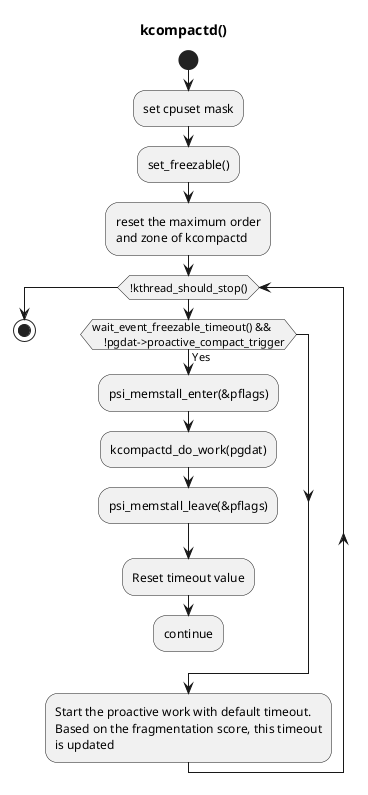 @startuml

title kcompactd()

start

:set cpuset mask;
:set_freezable();
:reset the maximum order
and zone of kcompactd;
while (!kthread_should_stop())
    if (wait_event_freezable_timeout() &&
    !pgdat->proactive_compact_trigger) then (Yes)
	    :psi_memstall_enter(&pflags);
	    :kcompactd_do_work(pgdat);
	    :psi_memstall_leave(&pflags);
        :Reset timeout value;
        :continue;
        detach
    endif
    :Start the proactive work with default timeout.
    Based on the fragmentation score, this timeout
    is updated;
endwhile

stop

@enduml